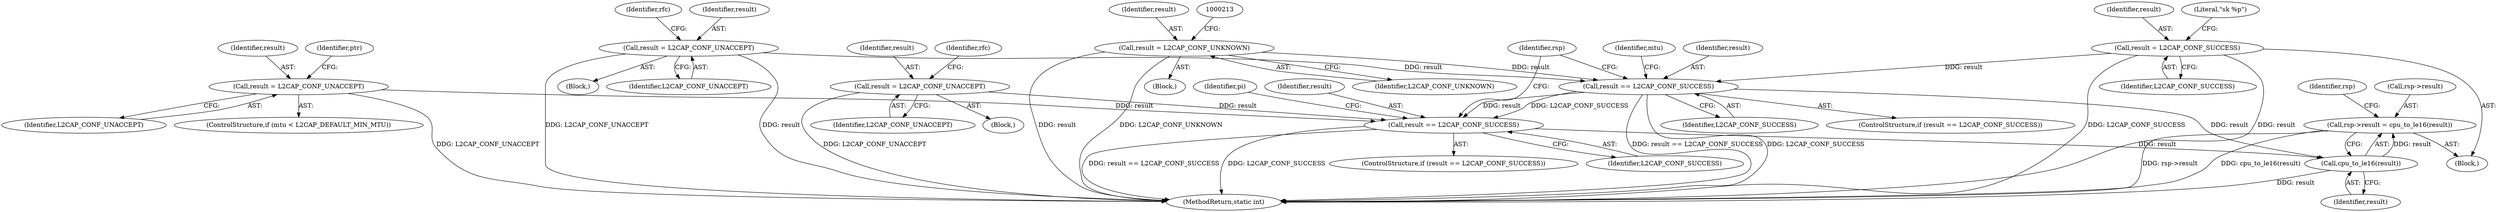 digraph "0_linux_f2fcfcd670257236ebf2088bbdf26f6a8ef459fe_3@pointer" {
"1000460" [label="(Call,rsp->result = cpu_to_le16(result))"];
"1000464" [label="(Call,cpu_to_le16(result))"];
"1000309" [label="(Call,result == L2CAP_CONF_SUCCESS)"];
"1000279" [label="(Call,result = L2CAP_CONF_UNACCEPT)"];
"1000207" [label="(Call,result = L2CAP_CONF_UNKNOWN)"];
"1000142" [label="(Call,result = L2CAP_CONF_SUCCESS)"];
"1000444" [label="(Call,result == L2CAP_CONF_SUCCESS)"];
"1000317" [label="(Call,result = L2CAP_CONF_UNACCEPT)"];
"1000417" [label="(Call,result = L2CAP_CONF_UNACCEPT)"];
"1000418" [label="(Identifier,result)"];
"1000142" [label="(Call,result = L2CAP_CONF_SUCCESS)"];
"1000476" [label="(MethodReturn,static int)"];
"1000443" [label="(ControlStructure,if (result == L2CAP_CONF_SUCCESS))"];
"1000279" [label="(Call,result = L2CAP_CONF_UNACCEPT)"];
"1000308" [label="(ControlStructure,if (result == L2CAP_CONF_SUCCESS))"];
"1000454" [label="(Identifier,rsp)"];
"1000461" [label="(Call,rsp->result)"];
"1000465" [label="(Identifier,result)"];
"1000464" [label="(Call,cpu_to_le16(result))"];
"1000315" [label="(Identifier,mtu)"];
"1000278" [label="(Block,)"];
"1000144" [label="(Identifier,L2CAP_CONF_SUCCESS)"];
"1000449" [label="(Identifier,pi)"];
"1000174" [label="(Block,)"];
"1000311" [label="(Identifier,L2CAP_CONF_SUCCESS)"];
"1000284" [label="(Identifier,rfc)"];
"1000207" [label="(Call,result = L2CAP_CONF_UNKNOWN)"];
"1000319" [label="(Identifier,L2CAP_CONF_UNACCEPT)"];
"1000422" [label="(Identifier,rfc)"];
"1000208" [label="(Identifier,result)"];
"1000419" [label="(Identifier,L2CAP_CONF_UNACCEPT)"];
"1000318" [label="(Identifier,result)"];
"1000281" [label="(Identifier,L2CAP_CONF_UNACCEPT)"];
"1000310" [label="(Identifier,result)"];
"1000344" [label="(Block,)"];
"1000313" [label="(ControlStructure,if (mtu < L2CAP_DEFAULT_MIN_MTU))"];
"1000280" [label="(Identifier,result)"];
"1000317" [label="(Call,result = L2CAP_CONF_UNACCEPT)"];
"1000334" [label="(Identifier,ptr)"];
"1000445" [label="(Identifier,result)"];
"1000444" [label="(Call,result == L2CAP_CONF_SUCCESS)"];
"1000209" [label="(Identifier,L2CAP_CONF_UNKNOWN)"];
"1000143" [label="(Identifier,result)"];
"1000460" [label="(Call,rsp->result = cpu_to_le16(result))"];
"1000468" [label="(Identifier,rsp)"];
"1000104" [label="(Block,)"];
"1000309" [label="(Call,result == L2CAP_CONF_SUCCESS)"];
"1000146" [label="(Literal,\"sk %p\")"];
"1000446" [label="(Identifier,L2CAP_CONF_SUCCESS)"];
"1000417" [label="(Call,result = L2CAP_CONF_UNACCEPT)"];
"1000460" -> "1000104"  [label="AST: "];
"1000460" -> "1000464"  [label="CFG: "];
"1000461" -> "1000460"  [label="AST: "];
"1000464" -> "1000460"  [label="AST: "];
"1000468" -> "1000460"  [label="CFG: "];
"1000460" -> "1000476"  [label="DDG: rsp->result"];
"1000460" -> "1000476"  [label="DDG: cpu_to_le16(result)"];
"1000464" -> "1000460"  [label="DDG: result"];
"1000464" -> "1000465"  [label="CFG: "];
"1000465" -> "1000464"  [label="AST: "];
"1000464" -> "1000476"  [label="DDG: result"];
"1000309" -> "1000464"  [label="DDG: result"];
"1000444" -> "1000464"  [label="DDG: result"];
"1000309" -> "1000308"  [label="AST: "];
"1000309" -> "1000311"  [label="CFG: "];
"1000310" -> "1000309"  [label="AST: "];
"1000311" -> "1000309"  [label="AST: "];
"1000315" -> "1000309"  [label="CFG: "];
"1000454" -> "1000309"  [label="CFG: "];
"1000309" -> "1000476"  [label="DDG: result == L2CAP_CONF_SUCCESS"];
"1000309" -> "1000476"  [label="DDG: L2CAP_CONF_SUCCESS"];
"1000279" -> "1000309"  [label="DDG: result"];
"1000207" -> "1000309"  [label="DDG: result"];
"1000142" -> "1000309"  [label="DDG: result"];
"1000309" -> "1000444"  [label="DDG: result"];
"1000309" -> "1000444"  [label="DDG: L2CAP_CONF_SUCCESS"];
"1000279" -> "1000278"  [label="AST: "];
"1000279" -> "1000281"  [label="CFG: "];
"1000280" -> "1000279"  [label="AST: "];
"1000281" -> "1000279"  [label="AST: "];
"1000284" -> "1000279"  [label="CFG: "];
"1000279" -> "1000476"  [label="DDG: result"];
"1000279" -> "1000476"  [label="DDG: L2CAP_CONF_UNACCEPT"];
"1000207" -> "1000174"  [label="AST: "];
"1000207" -> "1000209"  [label="CFG: "];
"1000208" -> "1000207"  [label="AST: "];
"1000209" -> "1000207"  [label="AST: "];
"1000213" -> "1000207"  [label="CFG: "];
"1000207" -> "1000476"  [label="DDG: L2CAP_CONF_UNKNOWN"];
"1000207" -> "1000476"  [label="DDG: result"];
"1000142" -> "1000104"  [label="AST: "];
"1000142" -> "1000144"  [label="CFG: "];
"1000143" -> "1000142"  [label="AST: "];
"1000144" -> "1000142"  [label="AST: "];
"1000146" -> "1000142"  [label="CFG: "];
"1000142" -> "1000476"  [label="DDG: L2CAP_CONF_SUCCESS"];
"1000142" -> "1000476"  [label="DDG: result"];
"1000444" -> "1000443"  [label="AST: "];
"1000444" -> "1000446"  [label="CFG: "];
"1000445" -> "1000444"  [label="AST: "];
"1000446" -> "1000444"  [label="AST: "];
"1000449" -> "1000444"  [label="CFG: "];
"1000454" -> "1000444"  [label="CFG: "];
"1000444" -> "1000476"  [label="DDG: L2CAP_CONF_SUCCESS"];
"1000444" -> "1000476"  [label="DDG: result == L2CAP_CONF_SUCCESS"];
"1000317" -> "1000444"  [label="DDG: result"];
"1000417" -> "1000444"  [label="DDG: result"];
"1000317" -> "1000313"  [label="AST: "];
"1000317" -> "1000319"  [label="CFG: "];
"1000318" -> "1000317"  [label="AST: "];
"1000319" -> "1000317"  [label="AST: "];
"1000334" -> "1000317"  [label="CFG: "];
"1000317" -> "1000476"  [label="DDG: L2CAP_CONF_UNACCEPT"];
"1000417" -> "1000344"  [label="AST: "];
"1000417" -> "1000419"  [label="CFG: "];
"1000418" -> "1000417"  [label="AST: "];
"1000419" -> "1000417"  [label="AST: "];
"1000422" -> "1000417"  [label="CFG: "];
"1000417" -> "1000476"  [label="DDG: L2CAP_CONF_UNACCEPT"];
}
